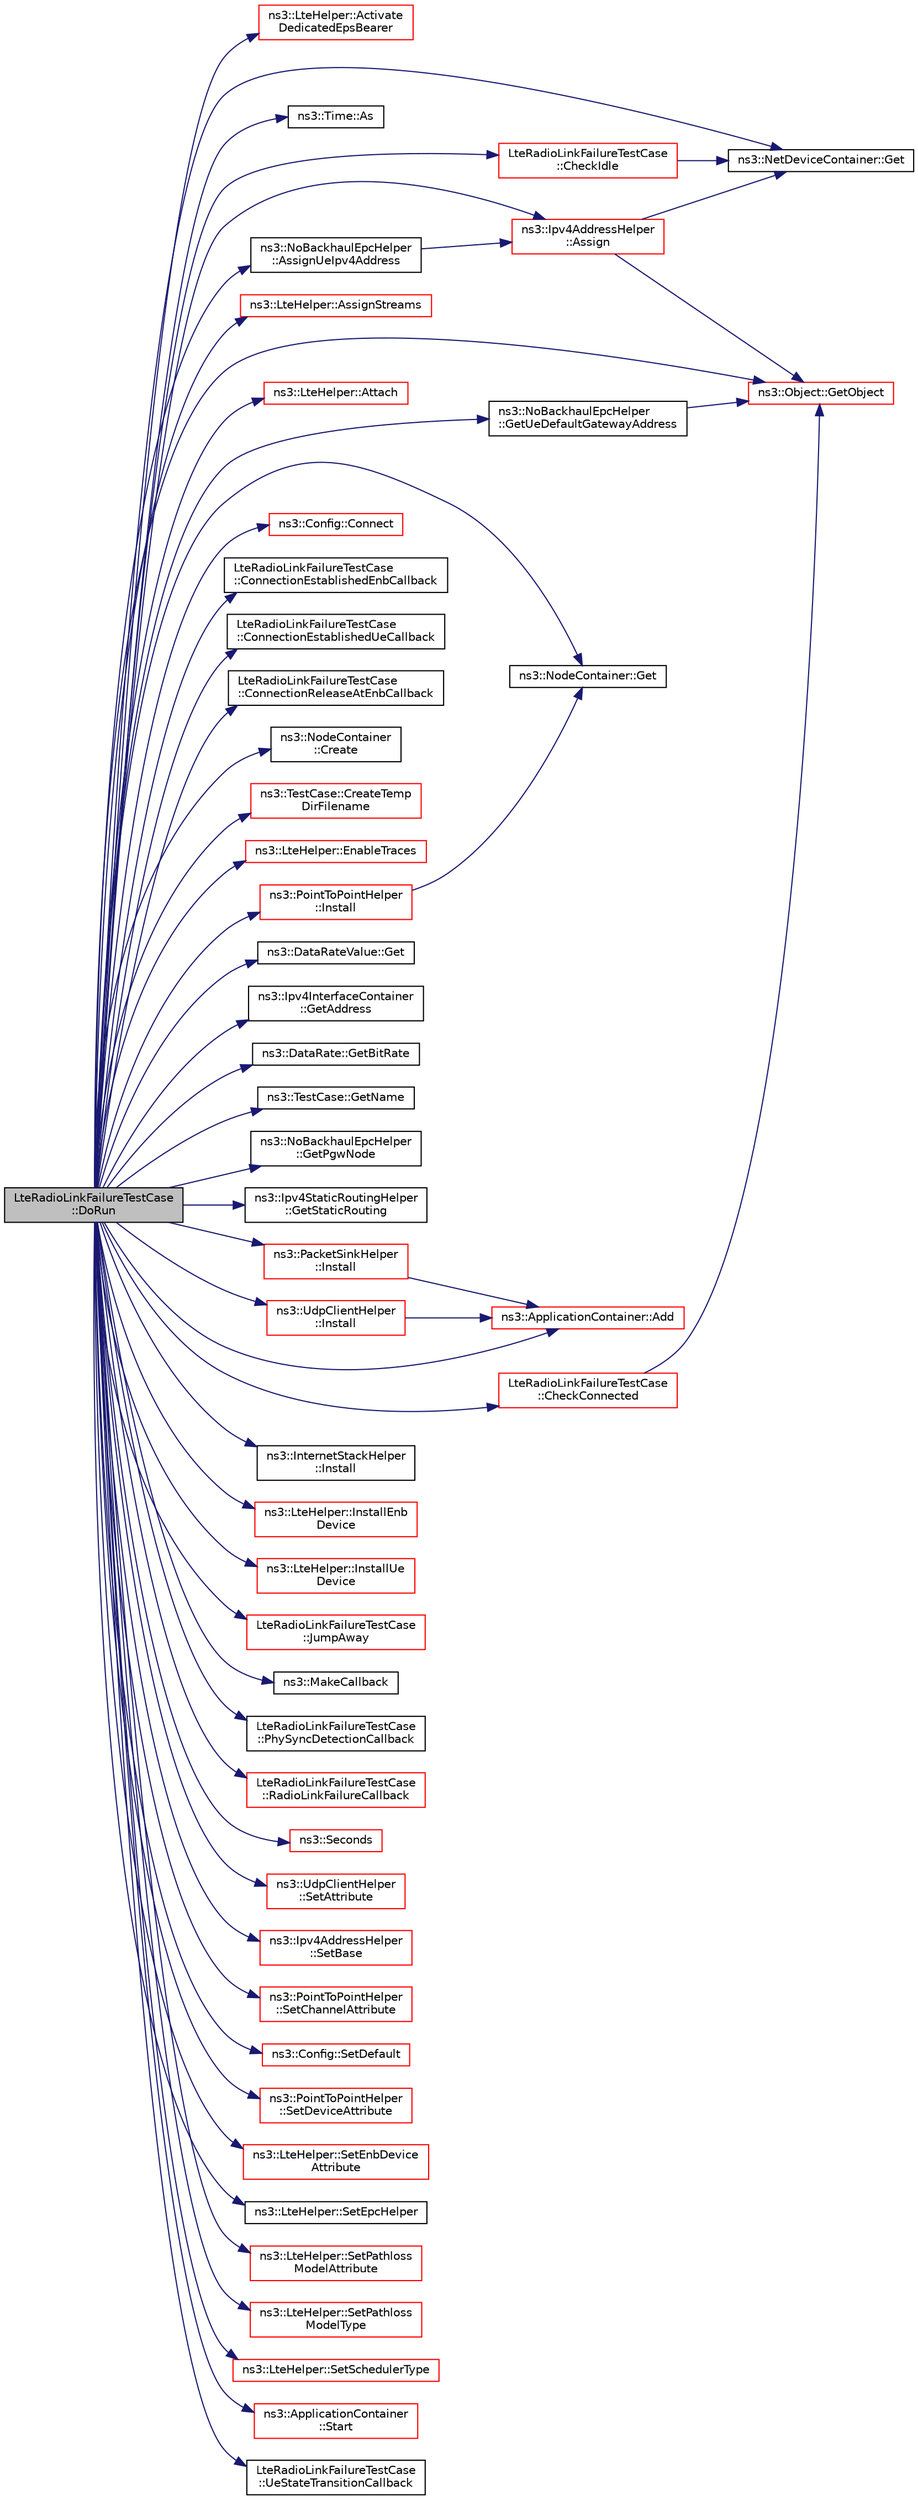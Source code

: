digraph "LteRadioLinkFailureTestCase::DoRun"
{
 // LATEX_PDF_SIZE
  edge [fontname="Helvetica",fontsize="10",labelfontname="Helvetica",labelfontsize="10"];
  node [fontname="Helvetica",fontsize="10",shape=record];
  rankdir="LR";
  Node1 [label="LteRadioLinkFailureTestCase\l::DoRun",height=0.2,width=0.4,color="black", fillcolor="grey75", style="filled", fontcolor="black",tooltip="Setup the simulation according to the configuration set by the class constructor, run it,..."];
  Node1 -> Node2 [color="midnightblue",fontsize="10",style="solid",fontname="Helvetica"];
  Node2 [label="ns3::LteHelper::Activate\lDedicatedEpsBearer",height=0.2,width=0.4,color="red", fillcolor="white", style="filled",URL="$classns3_1_1_lte_helper.html#af28041edd4c96bde1a2e07c90e363dcc",tooltip="Activate a dedicated EPS bearer on a given set of UE devices."];
  Node1 -> Node5 [color="midnightblue",fontsize="10",style="solid",fontname="Helvetica"];
  Node5 [label="ns3::ApplicationContainer::Add",height=0.2,width=0.4,color="red", fillcolor="white", style="filled",URL="$classns3_1_1_application_container.html#ad09ab1a1ad5849d518d5f4c262e38152",tooltip="Append the contents of another ApplicationContainer to the end of this container."];
  Node1 -> Node8 [color="midnightblue",fontsize="10",style="solid",fontname="Helvetica"];
  Node8 [label="ns3::Time::As",height=0.2,width=0.4,color="black", fillcolor="white", style="filled",URL="$classns3_1_1_time.html#ad5198e31c2512226ca0e58b31fad7fd0",tooltip="Attach a unit to a Time, to facilitate output in a specific unit."];
  Node1 -> Node9 [color="midnightblue",fontsize="10",style="solid",fontname="Helvetica"];
  Node9 [label="ns3::Ipv4AddressHelper\l::Assign",height=0.2,width=0.4,color="red", fillcolor="white", style="filled",URL="$classns3_1_1_ipv4_address_helper.html#af8e7f4a1a7e74c00014a1eac445a27af",tooltip="Assign IP addresses to the net devices specified in the container based on the current network prefix..."];
  Node9 -> Node19 [color="midnightblue",fontsize="10",style="solid",fontname="Helvetica"];
  Node19 [label="ns3::NetDeviceContainer::Get",height=0.2,width=0.4,color="black", fillcolor="white", style="filled",URL="$classns3_1_1_net_device_container.html#ae114b3a9fc193fee40c07e4a4207aef4",tooltip="Get the Ptr<NetDevice> stored in this container at a given index."];
  Node9 -> Node21 [color="midnightblue",fontsize="10",style="solid",fontname="Helvetica"];
  Node21 [label="ns3::Object::GetObject",height=0.2,width=0.4,color="red", fillcolor="white", style="filled",URL="$classns3_1_1_object.html#ad21f5401ff705cd29c37f931ea3afc18",tooltip="Get a pointer to the requested aggregated Object."];
  Node1 -> Node44 [color="midnightblue",fontsize="10",style="solid",fontname="Helvetica"];
  Node44 [label="ns3::LteHelper::AssignStreams",height=0.2,width=0.4,color="red", fillcolor="white", style="filled",URL="$classns3_1_1_lte_helper.html#ae90d941582aa49a1b28c9301ece35b07",tooltip="Assign a fixed random variable stream number to the random variables used."];
  Node1 -> Node46 [color="midnightblue",fontsize="10",style="solid",fontname="Helvetica"];
  Node46 [label="ns3::NoBackhaulEpcHelper\l::AssignUeIpv4Address",height=0.2,width=0.4,color="black", fillcolor="white", style="filled",URL="$classns3_1_1_no_backhaul_epc_helper.html#ae6a000fcb33b4e5621432af1b68d63bc",tooltip="Assign IPv4 addresses to UE devices."];
  Node46 -> Node9 [color="midnightblue",fontsize="10",style="solid",fontname="Helvetica"];
  Node1 -> Node47 [color="midnightblue",fontsize="10",style="solid",fontname="Helvetica"];
  Node47 [label="ns3::LteHelper::Attach",height=0.2,width=0.4,color="red", fillcolor="white", style="filled",URL="$classns3_1_1_lte_helper.html#a9466743f826aa2652a87907b7f0a1c87",tooltip="Enables automatic attachment of a set of UE devices to a suitable cell using Idle mode initial cell s..."];
  Node1 -> Node48 [color="midnightblue",fontsize="10",style="solid",fontname="Helvetica"];
  Node48 [label="LteRadioLinkFailureTestCase\l::CheckConnected",height=0.2,width=0.4,color="red", fillcolor="white", style="filled",URL="$class_lte_radio_link_failure_test_case.html#a4aaba81db2f0b1c331c1eeb1e99c6a9f",tooltip="Check connected function."];
  Node48 -> Node21 [color="midnightblue",fontsize="10",style="solid",fontname="Helvetica"];
  Node1 -> Node58 [color="midnightblue",fontsize="10",style="solid",fontname="Helvetica"];
  Node58 [label="LteRadioLinkFailureTestCase\l::CheckIdle",height=0.2,width=0.4,color="red", fillcolor="white", style="filled",URL="$class_lte_radio_link_failure_test_case.html#a1dad06653d75c7d50c9f00eeaaddcf60",tooltip="Check if the UE is in idle state."];
  Node58 -> Node19 [color="midnightblue",fontsize="10",style="solid",fontname="Helvetica"];
  Node1 -> Node60 [color="midnightblue",fontsize="10",style="solid",fontname="Helvetica"];
  Node60 [label="ns3::Config::Connect",height=0.2,width=0.4,color="red", fillcolor="white", style="filled",URL="$group__config.html#ga4014f151241cd0939b6cb64409605736",tooltip=" "];
  Node1 -> Node66 [color="midnightblue",fontsize="10",style="solid",fontname="Helvetica"];
  Node66 [label="LteRadioLinkFailureTestCase\l::ConnectionEstablishedEnbCallback",height=0.2,width=0.4,color="black", fillcolor="white", style="filled",URL="$class_lte_radio_link_failure_test_case.html#aa77a30c39a76384409611185439c3572",tooltip="Connection established at eNodeB callback function."];
  Node1 -> Node67 [color="midnightblue",fontsize="10",style="solid",fontname="Helvetica"];
  Node67 [label="LteRadioLinkFailureTestCase\l::ConnectionEstablishedUeCallback",height=0.2,width=0.4,color="black", fillcolor="white", style="filled",URL="$class_lte_radio_link_failure_test_case.html#ac40d6c31b4c7b6b130f9c51f556e47ab",tooltip="Connection established at UE callback function."];
  Node1 -> Node68 [color="midnightblue",fontsize="10",style="solid",fontname="Helvetica"];
  Node68 [label="LteRadioLinkFailureTestCase\l::ConnectionReleaseAtEnbCallback",height=0.2,width=0.4,color="black", fillcolor="white", style="filled",URL="$class_lte_radio_link_failure_test_case.html#a358a08270d47db5bd3708b390fbdb509",tooltip="This callback function is executed when UE context is removed at eNodeB."];
  Node1 -> Node69 [color="midnightblue",fontsize="10",style="solid",fontname="Helvetica"];
  Node69 [label="ns3::NodeContainer\l::Create",height=0.2,width=0.4,color="black", fillcolor="white", style="filled",URL="$classns3_1_1_node_container.html#a787f059e2813e8b951cc6914d11dfe69",tooltip="Create n nodes and append pointers to them to the end of this NodeContainer."];
  Node1 -> Node70 [color="midnightblue",fontsize="10",style="solid",fontname="Helvetica"];
  Node70 [label="ns3::TestCase::CreateTemp\lDirFilename",height=0.2,width=0.4,color="red", fillcolor="white", style="filled",URL="$classns3_1_1_test_case.html#a8a04695a6fb9ba0f89e28e9523963f88",tooltip="Construct the full path to a file in a temporary directory."];
  Node1 -> Node84 [color="midnightblue",fontsize="10",style="solid",fontname="Helvetica"];
  Node84 [label="ns3::LteHelper::EnableTraces",height=0.2,width=0.4,color="red", fillcolor="white", style="filled",URL="$classns3_1_1_lte_helper.html#aeb70fd96f1c58806a5b7ad9f68a795e0",tooltip="Enables trace sinks for PHY, MAC, RLC and PDCP."];
  Node1 -> Node19 [color="midnightblue",fontsize="10",style="solid",fontname="Helvetica"];
  Node1 -> Node190 [color="midnightblue",fontsize="10",style="solid",fontname="Helvetica"];
  Node190 [label="ns3::NodeContainer::Get",height=0.2,width=0.4,color="black", fillcolor="white", style="filled",URL="$classns3_1_1_node_container.html#aff885e5a6b02ca4a27f5725de647d96e",tooltip="Get the Ptr<Node> stored in this container at a given index."];
  Node1 -> Node191 [color="midnightblue",fontsize="10",style="solid",fontname="Helvetica"];
  Node191 [label="ns3::DataRateValue::Get",height=0.2,width=0.4,color="black", fillcolor="white", style="filled",URL="$classns3_1_1_data_rate_value.html#ade2a6dc7d8c27559c9575d439552ec37",tooltip=" "];
  Node1 -> Node192 [color="midnightblue",fontsize="10",style="solid",fontname="Helvetica"];
  Node192 [label="ns3::Ipv4InterfaceContainer\l::GetAddress",height=0.2,width=0.4,color="black", fillcolor="white", style="filled",URL="$classns3_1_1_ipv4_interface_container.html#ae708067c27bd8019edd3c0311ff150b3",tooltip=" "];
  Node1 -> Node193 [color="midnightblue",fontsize="10",style="solid",fontname="Helvetica"];
  Node193 [label="ns3::DataRate::GetBitRate",height=0.2,width=0.4,color="black", fillcolor="white", style="filled",URL="$classns3_1_1_data_rate.html#a37266c769583af29621ed5543c626f18",tooltip="Get the underlying bitrate."];
  Node1 -> Node194 [color="midnightblue",fontsize="10",style="solid",fontname="Helvetica"];
  Node194 [label="ns3::TestCase::GetName",height=0.2,width=0.4,color="black", fillcolor="white", style="filled",URL="$classns3_1_1_test_case.html#ae3b2b294f9104f53e66e5c27d34a5a98",tooltip=" "];
  Node1 -> Node21 [color="midnightblue",fontsize="10",style="solid",fontname="Helvetica"];
  Node1 -> Node195 [color="midnightblue",fontsize="10",style="solid",fontname="Helvetica"];
  Node195 [label="ns3::NoBackhaulEpcHelper\l::GetPgwNode",height=0.2,width=0.4,color="black", fillcolor="white", style="filled",URL="$classns3_1_1_no_backhaul_epc_helper.html#a2a731cd61aa411a76c455f2fe5a6da8d",tooltip="Get the PGW node."];
  Node1 -> Node196 [color="midnightblue",fontsize="10",style="solid",fontname="Helvetica"];
  Node196 [label="ns3::Ipv4StaticRoutingHelper\l::GetStaticRouting",height=0.2,width=0.4,color="black", fillcolor="white", style="filled",URL="$classns3_1_1_ipv4_static_routing_helper.html#a1cc78e708164de12461156ce56d3e6f6",tooltip="Try and find the static routing protocol as either the main routing protocol or in the list of routin..."];
  Node1 -> Node197 [color="midnightblue",fontsize="10",style="solid",fontname="Helvetica"];
  Node197 [label="ns3::NoBackhaulEpcHelper\l::GetUeDefaultGatewayAddress",height=0.2,width=0.4,color="black", fillcolor="white", style="filled",URL="$classns3_1_1_no_backhaul_epc_helper.html#a09643b35f1a8a93cb0ed97d7faf6c2b9",tooltip=" "];
  Node197 -> Node21 [color="midnightblue",fontsize="10",style="solid",fontname="Helvetica"];
  Node1 -> Node198 [color="midnightblue",fontsize="10",style="solid",fontname="Helvetica"];
  Node198 [label="ns3::UdpClientHelper\l::Install",height=0.2,width=0.4,color="red", fillcolor="white", style="filled",URL="$classns3_1_1_udp_client_helper.html#acf9d93eb6e852b77ac81cf61ba93deb0",tooltip=" "];
  Node198 -> Node5 [color="midnightblue",fontsize="10",style="solid",fontname="Helvetica"];
  Node1 -> Node210 [color="midnightblue",fontsize="10",style="solid",fontname="Helvetica"];
  Node210 [label="ns3::PointToPointHelper\l::Install",height=0.2,width=0.4,color="red", fillcolor="white", style="filled",URL="$classns3_1_1_point_to_point_helper.html#ab9162fea3e88722666fed1106df1f9ec",tooltip=" "];
  Node210 -> Node190 [color="midnightblue",fontsize="10",style="solid",fontname="Helvetica"];
  Node1 -> Node212 [color="midnightblue",fontsize="10",style="solid",fontname="Helvetica"];
  Node212 [label="ns3::PacketSinkHelper\l::Install",height=0.2,width=0.4,color="red", fillcolor="white", style="filled",URL="$classns3_1_1_packet_sink_helper.html#a0808437e17663beb7c6a4a082d458115",tooltip="Install an ns3::PacketSinkApplication on each node of the input container configured with all the att..."];
  Node212 -> Node5 [color="midnightblue",fontsize="10",style="solid",fontname="Helvetica"];
  Node1 -> Node214 [color="midnightblue",fontsize="10",style="solid",fontname="Helvetica"];
  Node214 [label="ns3::InternetStackHelper\l::Install",height=0.2,width=0.4,color="black", fillcolor="white", style="filled",URL="$classns3_1_1_internet_stack_helper.html#a10e8d697dcd9153f1da11695cd08e713",tooltip="Aggregate implementations of the ns3::Ipv4, ns3::Ipv6, ns3::Udp, and ns3::Tcp classes onto the provid..."];
  Node1 -> Node215 [color="midnightblue",fontsize="10",style="solid",fontname="Helvetica"];
  Node215 [label="ns3::LteHelper::InstallEnb\lDevice",height=0.2,width=0.4,color="red", fillcolor="white", style="filled",URL="$classns3_1_1_lte_helper.html#a5e009ad35ef85f46b5a6099263f15a03",tooltip="Create a set of eNodeB devices."];
  Node1 -> Node252 [color="midnightblue",fontsize="10",style="solid",fontname="Helvetica"];
  Node252 [label="ns3::LteHelper::InstallUe\lDevice",height=0.2,width=0.4,color="red", fillcolor="white", style="filled",URL="$classns3_1_1_lte_helper.html#ac9cd932d7de92811cfa953c2e3b2fc9f",tooltip="Create a set of UE devices."];
  Node1 -> Node286 [color="midnightblue",fontsize="10",style="solid",fontname="Helvetica"];
  Node286 [label="LteRadioLinkFailureTestCase\l::JumpAway",height=0.2,width=0.4,color="red", fillcolor="white", style="filled",URL="$class_lte_radio_link_failure_test_case.html#a14f3ba5046488645c782402ed3f8a96c",tooltip="Jump away function."];
  Node1 -> Node233 [color="midnightblue",fontsize="10",style="solid",fontname="Helvetica"];
  Node233 [label="ns3::MakeCallback",height=0.2,width=0.4,color="black", fillcolor="white", style="filled",URL="$namespacens3.html#af1dde3c04374147fca0cfe3b0766d664",tooltip="Build Callbacks for class method members which take varying numbers of arguments and potentially retu..."];
  Node1 -> Node289 [color="midnightblue",fontsize="10",style="solid",fontname="Helvetica"];
  Node289 [label="LteRadioLinkFailureTestCase\l::PhySyncDetectionCallback",height=0.2,width=0.4,color="black", fillcolor="white", style="filled",URL="$class_lte_radio_link_failure_test_case.html#a1b8f6e1818b0881afef09b5f7465bf0b",tooltip="This callback function is executed when UE RRC receives an in-sync or out-of-sync indication."];
  Node1 -> Node290 [color="midnightblue",fontsize="10",style="solid",fontname="Helvetica"];
  Node290 [label="LteRadioLinkFailureTestCase\l::RadioLinkFailureCallback",height=0.2,width=0.4,color="red", fillcolor="white", style="filled",URL="$class_lte_radio_link_failure_test_case.html#a235b91c4dad9d208ab21e7a95d2b44dd",tooltip="This callback function is executed when radio link failure is detected."];
  Node1 -> Node206 [color="midnightblue",fontsize="10",style="solid",fontname="Helvetica"];
  Node206 [label="ns3::Seconds",height=0.2,width=0.4,color="red", fillcolor="white", style="filled",URL="$group__timecivil.html#ga33c34b816f8ff6628e33d5c8e9713b9e",tooltip="Construct a Time in the indicated unit."];
  Node1 -> Node292 [color="midnightblue",fontsize="10",style="solid",fontname="Helvetica"];
  Node292 [label="ns3::UdpClientHelper\l::SetAttribute",height=0.2,width=0.4,color="red", fillcolor="white", style="filled",URL="$classns3_1_1_udp_client_helper.html#a8bbae16a28f85ab3f3b5aa4642edfeae",tooltip="Record an attribute to be set in each Application after it is is created."];
  Node1 -> Node299 [color="midnightblue",fontsize="10",style="solid",fontname="Helvetica"];
  Node299 [label="ns3::Ipv4AddressHelper\l::SetBase",height=0.2,width=0.4,color="red", fillcolor="white", style="filled",URL="$classns3_1_1_ipv4_address_helper.html#acf7b16dd25bac67e00f5e25f90a9a035",tooltip="Set the base network number, network mask and base address."];
  Node1 -> Node303 [color="midnightblue",fontsize="10",style="solid",fontname="Helvetica"];
  Node303 [label="ns3::PointToPointHelper\l::SetChannelAttribute",height=0.2,width=0.4,color="red", fillcolor="white", style="filled",URL="$classns3_1_1_point_to_point_helper.html#a6b5317fd17fb61e5a53f8d66a90b63b9",tooltip="Set an attribute value to be propagated to each Channel created by the helper."];
  Node1 -> Node304 [color="midnightblue",fontsize="10",style="solid",fontname="Helvetica"];
  Node304 [label="ns3::Config::SetDefault",height=0.2,width=0.4,color="red", fillcolor="white", style="filled",URL="$group__config.html#ga2e7882df849d8ba4aaad31c934c40c06",tooltip=" "];
  Node1 -> Node310 [color="midnightblue",fontsize="10",style="solid",fontname="Helvetica"];
  Node310 [label="ns3::PointToPointHelper\l::SetDeviceAttribute",height=0.2,width=0.4,color="red", fillcolor="white", style="filled",URL="$classns3_1_1_point_to_point_helper.html#a4577f5ab8c387e5528af2e0fbab1152e",tooltip="Set an attribute value to be propagated to each NetDevice created by the helper."];
  Node1 -> Node311 [color="midnightblue",fontsize="10",style="solid",fontname="Helvetica"];
  Node311 [label="ns3::LteHelper::SetEnbDevice\lAttribute",height=0.2,width=0.4,color="red", fillcolor="white", style="filled",URL="$classns3_1_1_lte_helper.html#ac42f0f3d6cd8473d810bfbbeb5d592e0",tooltip="Set an attribute for the eNodeB devices (LteEnbNetDevice) to be created."];
  Node1 -> Node312 [color="midnightblue",fontsize="10",style="solid",fontname="Helvetica"];
  Node312 [label="ns3::LteHelper::SetEpcHelper",height=0.2,width=0.4,color="black", fillcolor="white", style="filled",URL="$classns3_1_1_lte_helper.html#a324079a1ccd54ce949786b83d6b95915",tooltip="Set the EpcHelper to be used to setup the EPC network in conjunction with the setup of the LTE radio ..."];
  Node1 -> Node313 [color="midnightblue",fontsize="10",style="solid",fontname="Helvetica"];
  Node313 [label="ns3::LteHelper::SetPathloss\lModelAttribute",height=0.2,width=0.4,color="red", fillcolor="white", style="filled",URL="$classns3_1_1_lte_helper.html#aa96ebbd6845ca61c2b5e08e84481a348",tooltip="Set an attribute for the path loss models to be created."];
  Node1 -> Node314 [color="midnightblue",fontsize="10",style="solid",fontname="Helvetica"];
  Node314 [label="ns3::LteHelper::SetPathloss\lModelType",height=0.2,width=0.4,color="red", fillcolor="white", style="filled",URL="$classns3_1_1_lte_helper.html#a63ac6c84a38d46e86350b2ecfea3a768",tooltip="Set the type of path loss model to be used for both DL and UL channels."];
  Node1 -> Node315 [color="midnightblue",fontsize="10",style="solid",fontname="Helvetica"];
  Node315 [label="ns3::LteHelper::SetSchedulerType",height=0.2,width=0.4,color="red", fillcolor="white", style="filled",URL="$classns3_1_1_lte_helper.html#a8f86e55b8b80a81732c4b2df00fb25d5",tooltip="Set the type of scheduler to be used by eNodeB devices."];
  Node1 -> Node316 [color="midnightblue",fontsize="10",style="solid",fontname="Helvetica"];
  Node316 [label="ns3::ApplicationContainer\l::Start",height=0.2,width=0.4,color="red", fillcolor="white", style="filled",URL="$classns3_1_1_application_container.html#a8eff87926507020bbe3e1390358a54a7",tooltip="Arrange for all of the Applications in this container to Start() at the Time given as a parameter."];
  Node1 -> Node321 [color="midnightblue",fontsize="10",style="solid",fontname="Helvetica"];
  Node321 [label="LteRadioLinkFailureTestCase\l::UeStateTransitionCallback",height=0.2,width=0.4,color="black", fillcolor="white", style="filled",URL="$class_lte_radio_link_failure_test_case.html#ab9c0197d4dc908caf762b489113e37db",tooltip="State transition callback function."];
}

